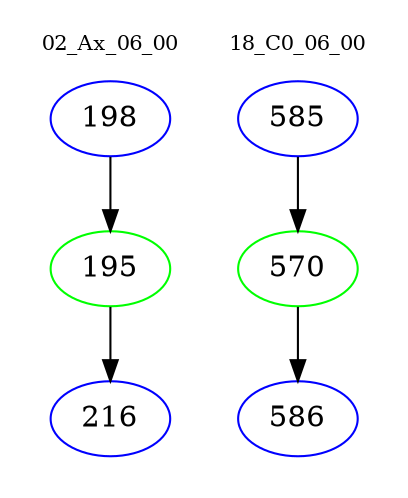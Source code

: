 digraph{
subgraph cluster_0 {
color = white
label = "02_Ax_06_00";
fontsize=10;
T0_198 [label="198", color="blue"]
T0_198 -> T0_195 [color="black"]
T0_195 [label="195", color="green"]
T0_195 -> T0_216 [color="black"]
T0_216 [label="216", color="blue"]
}
subgraph cluster_1 {
color = white
label = "18_C0_06_00";
fontsize=10;
T1_585 [label="585", color="blue"]
T1_585 -> T1_570 [color="black"]
T1_570 [label="570", color="green"]
T1_570 -> T1_586 [color="black"]
T1_586 [label="586", color="blue"]
}
}
